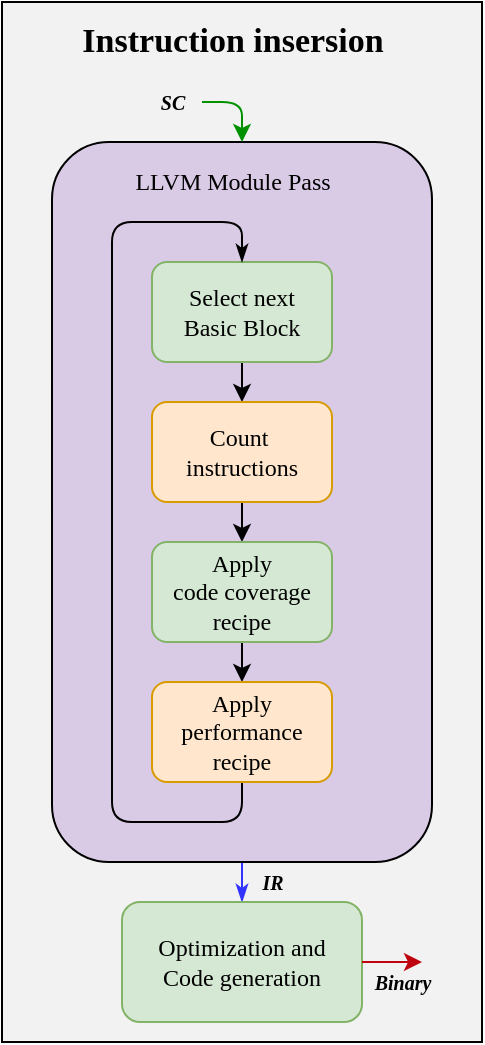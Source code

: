 <mxfile>
    <diagram id="ylLdCf4WI61PwxMwrgMk" name="Page-1">
        <mxGraphModel dx="830" dy="524" grid="1" gridSize="10" guides="1" tooltips="1" connect="1" arrows="1" fold="1" page="1" pageScale="1" pageWidth="827" pageHeight="1169" math="0" shadow="0">
            <root>
                <mxCell id="0"/>
                <mxCell id="1" parent="0"/>
                <mxCell id="2" value="" style="rounded=0;whiteSpace=wrap;html=1;fontFamily=Georgia;fillColor=#F2F2F2;" parent="1" vertex="1">
                    <mxGeometry x="40" y="40" width="240" height="520" as="geometry"/>
                </mxCell>
                <mxCell id="3" value="&lt;b&gt;&lt;font style=&quot;font-size: 17px&quot;&gt;Instruction insersion&lt;/font&gt;&lt;/b&gt;" style="text;html=1;align=center;verticalAlign=middle;resizable=0;points=[];autosize=1;strokeColor=none;fontFamily=Georgia;" vertex="1" parent="1">
                    <mxGeometry x="70" y="50" width="170" height="20" as="geometry"/>
                </mxCell>
                <mxCell id="18" style="edgeStyle=orthogonalEdgeStyle;rounded=1;orthogonalLoop=1;jettySize=auto;html=1;exitX=0.5;exitY=1;exitDx=0;exitDy=0;entryX=0.5;entryY=0;entryDx=0;entryDy=0;endArrow=classicThin;endFill=1;fontFamily=Georgia;strokeColor=#3333FF;" edge="1" parent="1" source="5" target="11">
                    <mxGeometry relative="1" as="geometry"/>
                </mxCell>
                <mxCell id="5" value="" style="rounded=1;whiteSpace=wrap;html=1;fontFamily=Georgia;fillColor=#D9CAE6;" vertex="1" parent="1">
                    <mxGeometry x="65" y="110" width="190" height="360" as="geometry"/>
                </mxCell>
                <mxCell id="6" value="LLVM Module Pass" style="text;html=1;align=center;verticalAlign=middle;resizable=0;points=[];autosize=1;strokeColor=none;fontFamily=Georgia;" vertex="1" parent="1">
                    <mxGeometry x="100" y="120" width="110" height="20" as="geometry"/>
                </mxCell>
                <mxCell id="12" style="edgeStyle=orthogonalEdgeStyle;rounded=0;orthogonalLoop=1;jettySize=auto;html=1;exitX=0.5;exitY=1;exitDx=0;exitDy=0;entryX=0.5;entryY=0;entryDx=0;entryDy=0;fontFamily=Georgia;" edge="1" parent="1" source="7" target="8">
                    <mxGeometry relative="1" as="geometry"/>
                </mxCell>
                <mxCell id="7" value="Select next&lt;br&gt;Basic Block" style="rounded=1;whiteSpace=wrap;html=1;fontFamily=Georgia;fillColor=#d5e8d4;strokeColor=#82b366;" vertex="1" parent="1">
                    <mxGeometry x="115" y="170" width="90" height="50" as="geometry"/>
                </mxCell>
                <mxCell id="13" style="edgeStyle=orthogonalEdgeStyle;rounded=0;orthogonalLoop=1;jettySize=auto;html=1;exitX=0.5;exitY=1;exitDx=0;exitDy=0;entryX=0.5;entryY=0;entryDx=0;entryDy=0;fontFamily=Georgia;" edge="1" parent="1" source="8" target="9">
                    <mxGeometry relative="1" as="geometry"/>
                </mxCell>
                <mxCell id="8" value="Count&amp;nbsp;&lt;br&gt;instructions" style="rounded=1;whiteSpace=wrap;html=1;fontFamily=Georgia;fillColor=#ffe6cc;strokeColor=#d79b00;" vertex="1" parent="1">
                    <mxGeometry x="115" y="240" width="90" height="50" as="geometry"/>
                </mxCell>
                <mxCell id="14" style="edgeStyle=orthogonalEdgeStyle;rounded=0;orthogonalLoop=1;jettySize=auto;html=1;exitX=0.5;exitY=1;exitDx=0;exitDy=0;entryX=0.5;entryY=0;entryDx=0;entryDy=0;fontFamily=Georgia;" edge="1" parent="1" source="9" target="10">
                    <mxGeometry relative="1" as="geometry"/>
                </mxCell>
                <mxCell id="9" value="Apply&lt;br&gt;code coverage&lt;br&gt;recipe" style="rounded=1;whiteSpace=wrap;html=1;fontFamily=Georgia;fillColor=#d5e8d4;strokeColor=#82b366;" vertex="1" parent="1">
                    <mxGeometry x="115" y="310" width="90" height="50" as="geometry"/>
                </mxCell>
                <mxCell id="15" style="edgeStyle=orthogonalEdgeStyle;rounded=1;orthogonalLoop=1;jettySize=auto;html=1;exitX=0.5;exitY=1;exitDx=0;exitDy=0;entryX=0.5;entryY=0;entryDx=0;entryDy=0;endArrow=classicThin;endFill=1;fontFamily=Georgia;" edge="1" parent="1" source="10" target="7">
                    <mxGeometry relative="1" as="geometry">
                        <Array as="points">
                            <mxPoint x="160" y="450"/>
                            <mxPoint x="95" y="450"/>
                            <mxPoint x="95" y="150"/>
                            <mxPoint x="160" y="150"/>
                        </Array>
                    </mxGeometry>
                </mxCell>
                <mxCell id="10" value="Apply&lt;br&gt;performance&lt;br&gt;recipe" style="rounded=1;whiteSpace=wrap;html=1;fontFamily=Georgia;fillColor=#ffe6cc;strokeColor=#d79b00;" vertex="1" parent="1">
                    <mxGeometry x="115" y="380" width="90" height="50" as="geometry"/>
                </mxCell>
                <mxCell id="11" value="Optimization and&lt;br&gt;Code generation" style="rounded=1;whiteSpace=wrap;html=1;fontFamily=Georgia;fillColor=#d5e8d4;strokeColor=#82b366;" vertex="1" parent="1">
                    <mxGeometry x="100" y="490" width="120" height="60" as="geometry"/>
                </mxCell>
                <mxCell id="20" value="" style="endArrow=classic;html=1;exitX=1;exitY=0.5;exitDx=0;exitDy=0;fontFamily=Georgia;strokeColor=#BF0410;" edge="1" parent="1" source="11">
                    <mxGeometry width="50" height="50" relative="1" as="geometry">
                        <mxPoint x="115.08" y="101.62" as="sourcePoint"/>
                        <mxPoint x="250" y="520" as="targetPoint"/>
                    </mxGeometry>
                </mxCell>
                <mxCell id="22" value="" style="endArrow=classic;html=1;fontFamily=Georgia;entryX=0.5;entryY=0;entryDx=0;entryDy=0;strokeColor=#009100;" edge="1" parent="1" target="5">
                    <mxGeometry width="50" height="50" relative="1" as="geometry">
                        <mxPoint x="140" y="90" as="sourcePoint"/>
                        <mxPoint x="250" y="540" as="targetPoint"/>
                        <Array as="points">
                            <mxPoint x="160" y="90"/>
                        </Array>
                    </mxGeometry>
                </mxCell>
                <mxCell id="23" value="&lt;font color=&quot;#000000&quot; style=&quot;font-size: 10px&quot;&gt;&lt;b&gt;&lt;i&gt;SC&lt;/i&gt;&lt;/b&gt;&lt;/font&gt;" style="text;html=1;align=center;verticalAlign=middle;resizable=0;points=[];autosize=1;strokeColor=none;fontFamily=Georgia;fontColor=#BF0410;" vertex="1" parent="1">
                    <mxGeometry x="110" y="80" width="30" height="20" as="geometry"/>
                </mxCell>
                <mxCell id="24" value="&lt;font color=&quot;#000000&quot; size=&quot;1&quot;&gt;&lt;b&gt;&lt;i&gt;IR&lt;/i&gt;&lt;/b&gt;&lt;/font&gt;" style="text;html=1;align=center;verticalAlign=middle;resizable=0;points=[];autosize=1;strokeColor=none;fontFamily=Georgia;fontColor=#BF0410;" vertex="1" parent="1">
                    <mxGeometry x="160" y="470" width="30" height="20" as="geometry"/>
                </mxCell>
                <mxCell id="25" value="&lt;font color=&quot;#000000&quot; style=&quot;font-size: 10px&quot;&gt;&lt;b&gt;&lt;i&gt;Binary&lt;/i&gt;&lt;/b&gt;&lt;/font&gt;" style="text;html=1;align=center;verticalAlign=middle;resizable=0;points=[];autosize=1;strokeColor=none;fontFamily=Georgia;fontColor=#BF0410;" vertex="1" parent="1">
                    <mxGeometry x="220" y="520" width="40" height="20" as="geometry"/>
                </mxCell>
            </root>
        </mxGraphModel>
    </diagram>
</mxfile>